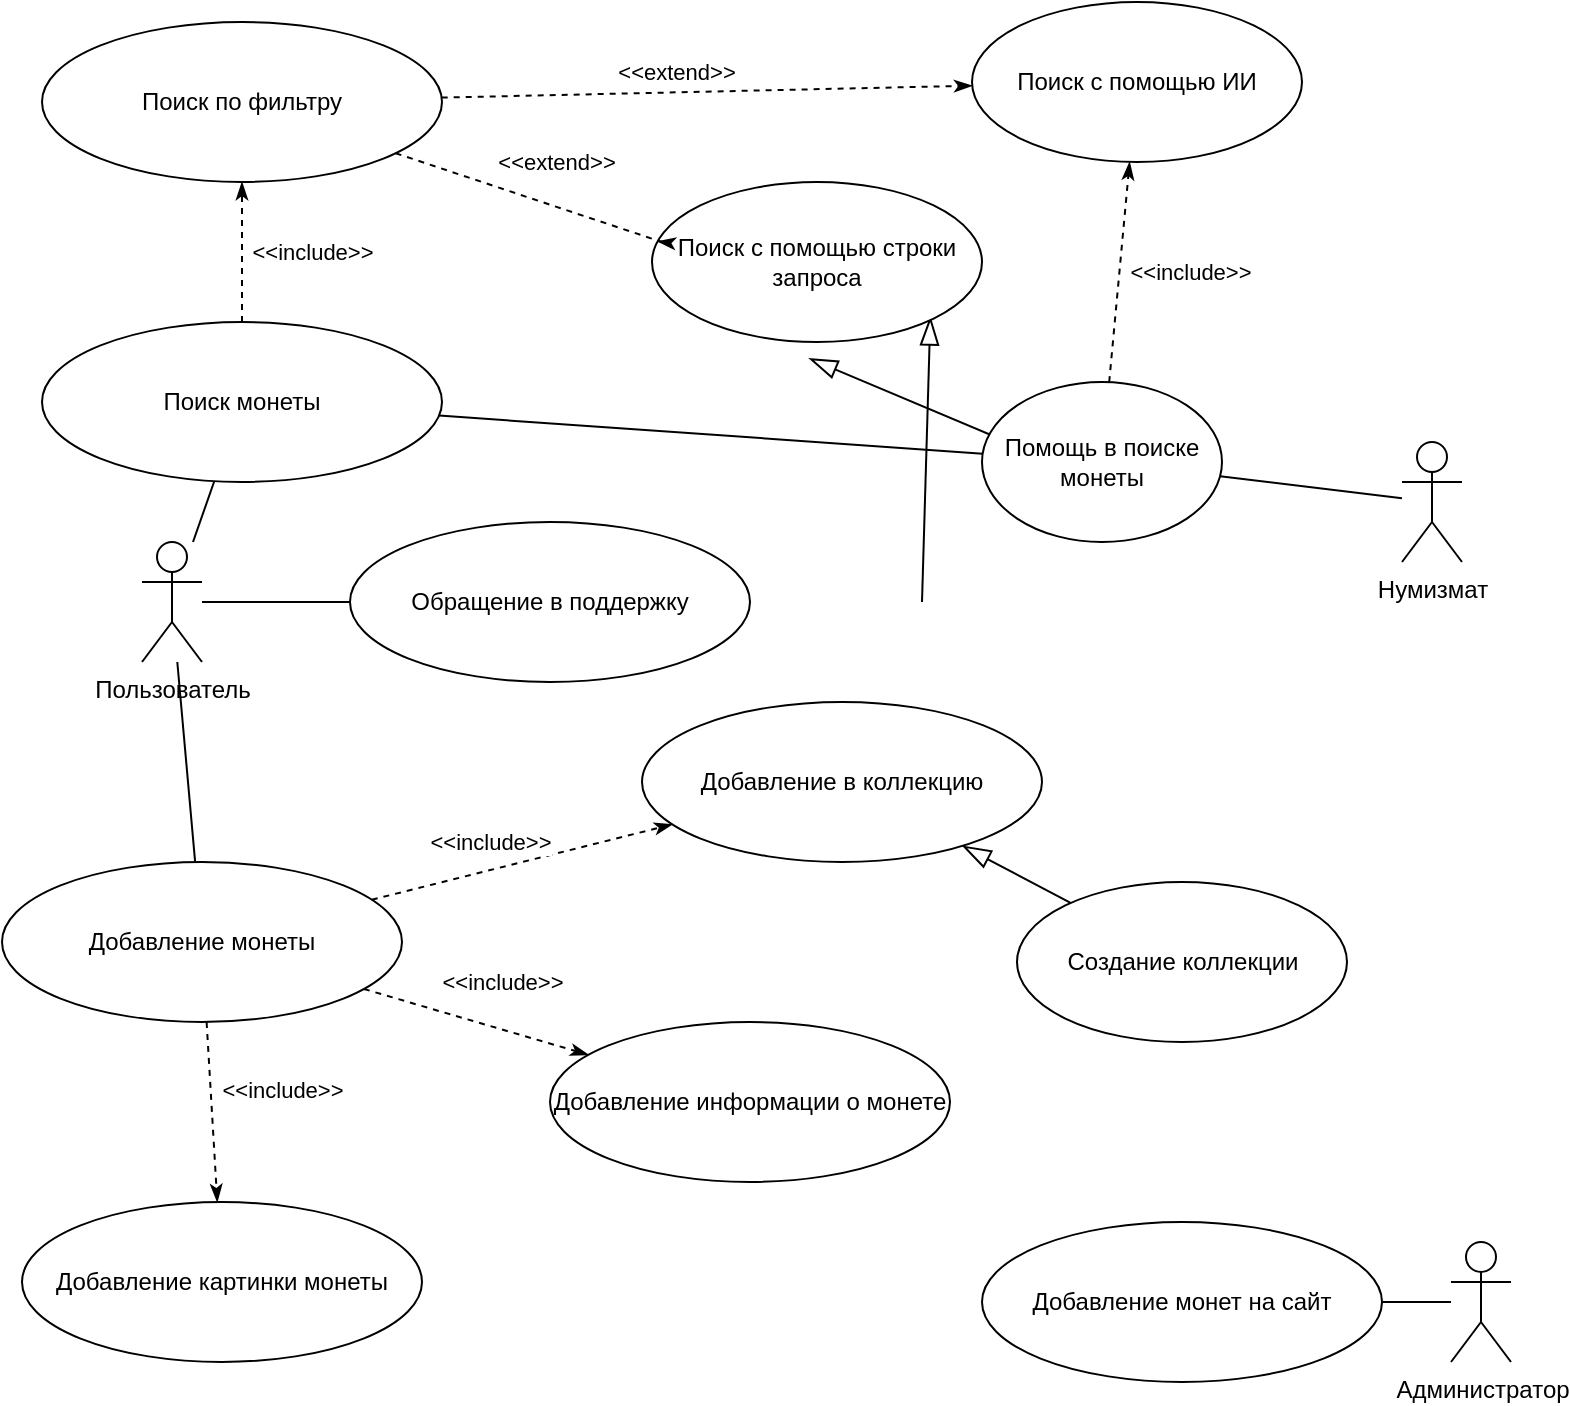 <mxfile version="24.0.5" type="github">
  <diagram name="Страница — 1" id="mdvH1m8hR_8Fk9NDpSXH">
    <mxGraphModel dx="986" dy="687" grid="1" gridSize="10" guides="1" tooltips="1" connect="1" arrows="1" fold="1" page="1" pageScale="1" pageWidth="827" pageHeight="1169" math="0" shadow="0">
      <root>
        <mxCell id="0" />
        <mxCell id="1" parent="0" />
        <mxCell id="BPmx3O7TrGEcnui1N9nM-1" value="Обращение в поддержку" style="ellipse;whiteSpace=wrap;html=1;" parent="1" vertex="1">
          <mxGeometry x="214" y="280" width="200" height="80" as="geometry" />
        </mxCell>
        <mxCell id="BPmx3O7TrGEcnui1N9nM-2" value="Пользователь" style="shape=umlActor;verticalLabelPosition=bottom;verticalAlign=top;html=1;outlineConnect=0;" parent="1" vertex="1">
          <mxGeometry x="110" y="290" width="30" height="60" as="geometry" />
        </mxCell>
        <mxCell id="BPmx3O7TrGEcnui1N9nM-3" value="Администратор" style="shape=umlActor;verticalLabelPosition=bottom;verticalAlign=top;html=1;outlineConnect=0;" parent="1" vertex="1">
          <mxGeometry x="764.5" y="640" width="30" height="60" as="geometry" />
        </mxCell>
        <mxCell id="BPmx3O7TrGEcnui1N9nM-7" value="" style="endArrow=none;html=1;rounded=0;" parent="1" source="BPmx3O7TrGEcnui1N9nM-2" target="BPmx3O7TrGEcnui1N9nM-1" edge="1">
          <mxGeometry width="50" height="50" relative="1" as="geometry">
            <mxPoint x="510" y="520" as="sourcePoint" />
            <mxPoint x="560" y="470" as="targetPoint" />
          </mxGeometry>
        </mxCell>
        <mxCell id="BPmx3O7TrGEcnui1N9nM-8" value="Добавление монет на сайт" style="ellipse;whiteSpace=wrap;html=1;" parent="1" vertex="1">
          <mxGeometry x="530" y="630" width="200" height="80" as="geometry" />
        </mxCell>
        <mxCell id="BPmx3O7TrGEcnui1N9nM-9" value="" style="endArrow=none;html=1;rounded=0;" parent="1" source="BPmx3O7TrGEcnui1N9nM-3" target="BPmx3O7TrGEcnui1N9nM-8" edge="1">
          <mxGeometry width="50" height="50" relative="1" as="geometry">
            <mxPoint x="184.5" y="398" as="sourcePoint" />
            <mxPoint x="336.5" y="479" as="targetPoint" />
          </mxGeometry>
        </mxCell>
        <mxCell id="BPmx3O7TrGEcnui1N9nM-10" value="Добавление монеты" style="ellipse;whiteSpace=wrap;html=1;" parent="1" vertex="1">
          <mxGeometry x="40" y="450" width="200" height="80" as="geometry" />
        </mxCell>
        <mxCell id="BPmx3O7TrGEcnui1N9nM-11" value="" style="endArrow=none;html=1;rounded=0;" parent="1" source="BPmx3O7TrGEcnui1N9nM-10" target="BPmx3O7TrGEcnui1N9nM-2" edge="1">
          <mxGeometry width="50" height="50" relative="1" as="geometry">
            <mxPoint x="420" y="440" as="sourcePoint" />
            <mxPoint x="470" y="390" as="targetPoint" />
          </mxGeometry>
        </mxCell>
        <mxCell id="BPmx3O7TrGEcnui1N9nM-13" value="Поиск монеты" style="ellipse;whiteSpace=wrap;html=1;" parent="1" vertex="1">
          <mxGeometry x="60" y="180" width="200" height="80" as="geometry" />
        </mxCell>
        <mxCell id="BPmx3O7TrGEcnui1N9nM-14" value="" style="endArrow=none;html=1;rounded=0;" parent="1" source="BPmx3O7TrGEcnui1N9nM-2" target="BPmx3O7TrGEcnui1N9nM-13" edge="1">
          <mxGeometry width="50" height="50" relative="1" as="geometry">
            <mxPoint x="430" y="480" as="sourcePoint" />
            <mxPoint x="480" y="430" as="targetPoint" />
          </mxGeometry>
        </mxCell>
        <mxCell id="BPmx3O7TrGEcnui1N9nM-18" value="Поиск по фильтру" style="ellipse;whiteSpace=wrap;html=1;" parent="1" vertex="1">
          <mxGeometry x="60" y="30" width="200" height="80" as="geometry" />
        </mxCell>
        <mxCell id="BPmx3O7TrGEcnui1N9nM-21" value="" style="endArrow=classicThin;dashed=1;html=1;rounded=0;startArrow=none;startFill=0;endFill=1;" parent="1" source="BPmx3O7TrGEcnui1N9nM-13" target="BPmx3O7TrGEcnui1N9nM-18" edge="1">
          <mxGeometry width="50" height="50" relative="1" as="geometry">
            <mxPoint x="410" y="410" as="sourcePoint" />
            <mxPoint x="460" y="360" as="targetPoint" />
          </mxGeometry>
        </mxCell>
        <mxCell id="BPmx3O7TrGEcnui1N9nM-22" value="&amp;lt;&amp;lt;include&amp;gt;&amp;gt;" style="edgeLabel;html=1;align=center;verticalAlign=middle;resizable=0;points=[];" parent="BPmx3O7TrGEcnui1N9nM-21" vertex="1" connectable="0">
          <mxGeometry x="0.01" y="-2" relative="1" as="geometry">
            <mxPoint x="33" as="offset" />
          </mxGeometry>
        </mxCell>
        <mxCell id="BPmx3O7TrGEcnui1N9nM-26" value="" style="endArrow=blockThin;html=1;rounded=0;endFill=0;endSize=12;" parent="1" source="BPmx3O7TrGEcnui1N9nM-20" edge="1">
          <mxGeometry width="50" height="50" relative="1" as="geometry">
            <mxPoint x="500" y="320" as="sourcePoint" />
            <mxPoint x="504.172" y="177.293" as="targetPoint" />
          </mxGeometry>
        </mxCell>
        <mxCell id="BPmx3O7TrGEcnui1N9nM-27" value="" style="endArrow=blockThin;html=1;rounded=0;endFill=0;endSize=12;" parent="1" source="BPmx3O7TrGEcnui1N9nM-19" edge="1">
          <mxGeometry width="50" height="50" relative="1" as="geometry">
            <mxPoint x="569" y="251" as="sourcePoint" />
            <mxPoint x="443.531" y="198.216" as="targetPoint" />
          </mxGeometry>
        </mxCell>
        <mxCell id="BPmx3O7TrGEcnui1N9nM-28" value="Добавление в коллекцию" style="ellipse;whiteSpace=wrap;html=1;" parent="1" vertex="1">
          <mxGeometry x="360" y="370" width="200" height="80" as="geometry" />
        </mxCell>
        <mxCell id="BPmx3O7TrGEcnui1N9nM-30" value="Добавление картинки монеты" style="ellipse;whiteSpace=wrap;html=1;" parent="1" vertex="1">
          <mxGeometry x="50" y="620" width="200" height="80" as="geometry" />
        </mxCell>
        <mxCell id="C62FpuVoVXCwqaJ_DgfJ-1" value="" style="endArrow=classicThin;dashed=1;html=1;rounded=0;startArrow=none;startFill=0;endFill=1;" edge="1" parent="1" source="BPmx3O7TrGEcnui1N9nM-10" target="BPmx3O7TrGEcnui1N9nM-28">
          <mxGeometry width="50" height="50" relative="1" as="geometry">
            <mxPoint x="280" y="340" as="sourcePoint" />
            <mxPoint x="368" y="113" as="targetPoint" />
          </mxGeometry>
        </mxCell>
        <mxCell id="C62FpuVoVXCwqaJ_DgfJ-2" value="&amp;lt;&amp;lt;include&amp;gt;&amp;gt;" style="edgeLabel;html=1;align=center;verticalAlign=middle;resizable=0;points=[];" vertex="1" connectable="0" parent="C62FpuVoVXCwqaJ_DgfJ-1">
          <mxGeometry x="0.01" y="-2" relative="1" as="geometry">
            <mxPoint x="-17" y="-12" as="offset" />
          </mxGeometry>
        </mxCell>
        <mxCell id="C62FpuVoVXCwqaJ_DgfJ-3" value="" style="endArrow=classicThin;dashed=1;html=1;rounded=0;startArrow=none;startFill=0;endFill=1;" edge="1" parent="1" source="BPmx3O7TrGEcnui1N9nM-10" target="BPmx3O7TrGEcnui1N9nM-30">
          <mxGeometry width="50" height="50" relative="1" as="geometry">
            <mxPoint x="236" y="479" as="sourcePoint" />
            <mxPoint x="394" y="441" as="targetPoint" />
          </mxGeometry>
        </mxCell>
        <mxCell id="C62FpuVoVXCwqaJ_DgfJ-4" value="&amp;lt;&amp;lt;include&amp;gt;&amp;gt;" style="edgeLabel;html=1;align=center;verticalAlign=middle;resizable=0;points=[];" vertex="1" connectable="0" parent="C62FpuVoVXCwqaJ_DgfJ-3">
          <mxGeometry x="0.01" y="-2" relative="1" as="geometry">
            <mxPoint x="37" y="-12" as="offset" />
          </mxGeometry>
        </mxCell>
        <mxCell id="C62FpuVoVXCwqaJ_DgfJ-5" value="Создание коллекции" style="ellipse;whiteSpace=wrap;html=1;" vertex="1" parent="1">
          <mxGeometry x="547.5" y="460" width="165" height="80" as="geometry" />
        </mxCell>
        <mxCell id="C62FpuVoVXCwqaJ_DgfJ-6" value="" style="endArrow=blockThin;html=1;rounded=0;endFill=0;endSize=12;" edge="1" parent="1" source="C62FpuVoVXCwqaJ_DgfJ-5" target="BPmx3O7TrGEcnui1N9nM-28">
          <mxGeometry width="50" height="50" relative="1" as="geometry">
            <mxPoint x="632" y="666" as="sourcePoint" />
            <mxPoint x="598" y="450" as="targetPoint" />
          </mxGeometry>
        </mxCell>
        <mxCell id="C62FpuVoVXCwqaJ_DgfJ-7" value="Добавление информации о монете" style="ellipse;whiteSpace=wrap;html=1;" vertex="1" parent="1">
          <mxGeometry x="314" y="530" width="200" height="80" as="geometry" />
        </mxCell>
        <mxCell id="C62FpuVoVXCwqaJ_DgfJ-8" value="" style="endArrow=classicThin;dashed=1;html=1;rounded=0;startArrow=none;startFill=0;endFill=1;" edge="1" parent="1" source="BPmx3O7TrGEcnui1N9nM-10" target="C62FpuVoVXCwqaJ_DgfJ-7">
          <mxGeometry width="50" height="50" relative="1" as="geometry">
            <mxPoint x="235" y="479" as="sourcePoint" />
            <mxPoint x="385" y="441" as="targetPoint" />
          </mxGeometry>
        </mxCell>
        <mxCell id="C62FpuVoVXCwqaJ_DgfJ-9" value="&amp;lt;&amp;lt;include&amp;gt;&amp;gt;" style="edgeLabel;html=1;align=center;verticalAlign=middle;resizable=0;points=[];" vertex="1" connectable="0" parent="C62FpuVoVXCwqaJ_DgfJ-8">
          <mxGeometry x="0.01" y="-2" relative="1" as="geometry">
            <mxPoint x="13" y="-22" as="offset" />
          </mxGeometry>
        </mxCell>
        <mxCell id="C62FpuVoVXCwqaJ_DgfJ-10" value="Нумизмат" style="shape=umlActor;verticalLabelPosition=bottom;verticalAlign=top;html=1;outlineConnect=0;" vertex="1" parent="1">
          <mxGeometry x="740" y="240" width="30" height="60" as="geometry" />
        </mxCell>
        <mxCell id="C62FpuVoVXCwqaJ_DgfJ-19" value="Поиск с помощью ИИ" style="ellipse;whiteSpace=wrap;html=1;" vertex="1" parent="1">
          <mxGeometry x="525" y="20" width="165" height="80" as="geometry" />
        </mxCell>
        <mxCell id="C62FpuVoVXCwqaJ_DgfJ-21" value="" style="endArrow=classicThin;dashed=1;html=1;rounded=0;startArrow=none;startFill=0;endFill=1;" edge="1" parent="1" source="BPmx3O7TrGEcnui1N9nM-18" target="C62FpuVoVXCwqaJ_DgfJ-19">
          <mxGeometry width="50" height="50" relative="1" as="geometry">
            <mxPoint x="410" y="138" as="sourcePoint" />
            <mxPoint x="560" y="100" as="targetPoint" />
          </mxGeometry>
        </mxCell>
        <mxCell id="C62FpuVoVXCwqaJ_DgfJ-22" value="&amp;lt;&amp;lt;extend&amp;gt;&amp;gt;" style="edgeLabel;html=1;align=center;verticalAlign=middle;resizable=0;points=[];" vertex="1" connectable="0" parent="C62FpuVoVXCwqaJ_DgfJ-21">
          <mxGeometry x="0.01" y="-2" relative="1" as="geometry">
            <mxPoint x="-17" y="-12" as="offset" />
          </mxGeometry>
        </mxCell>
        <mxCell id="C62FpuVoVXCwqaJ_DgfJ-23" value="Поиск с помощью строки запроса" style="ellipse;whiteSpace=wrap;html=1;" vertex="1" parent="1">
          <mxGeometry x="365" y="110" width="165" height="80" as="geometry" />
        </mxCell>
        <mxCell id="C62FpuVoVXCwqaJ_DgfJ-24" value="" style="endArrow=classicThin;dashed=1;html=1;rounded=0;startArrow=none;startFill=0;endFill=1;" edge="1" parent="1" target="C62FpuVoVXCwqaJ_DgfJ-23" source="BPmx3O7TrGEcnui1N9nM-18">
          <mxGeometry width="50" height="50" relative="1" as="geometry">
            <mxPoint x="240" y="140" as="sourcePoint" />
            <mxPoint x="540" y="170" as="targetPoint" />
            <Array as="points">
              <mxPoint x="370" y="140" />
            </Array>
          </mxGeometry>
        </mxCell>
        <mxCell id="C62FpuVoVXCwqaJ_DgfJ-25" value="&amp;lt;&amp;lt;extend&amp;gt;&amp;gt;" style="edgeLabel;html=1;align=center;verticalAlign=middle;resizable=0;points=[];" vertex="1" connectable="0" parent="C62FpuVoVXCwqaJ_DgfJ-24">
          <mxGeometry x="0.01" y="-2" relative="1" as="geometry">
            <mxPoint x="12" y="-21" as="offset" />
          </mxGeometry>
        </mxCell>
        <mxCell id="C62FpuVoVXCwqaJ_DgfJ-28" value="" style="endArrow=none;html=1;rounded=0;" edge="1" parent="1" source="C62FpuVoVXCwqaJ_DgfJ-30" target="C62FpuVoVXCwqaJ_DgfJ-10">
          <mxGeometry width="50" height="50" relative="1" as="geometry">
            <mxPoint x="490" y="300" as="sourcePoint" />
            <mxPoint x="540" y="250" as="targetPoint" />
          </mxGeometry>
        </mxCell>
        <mxCell id="C62FpuVoVXCwqaJ_DgfJ-30" value="Помощь в поиске монеты" style="ellipse;whiteSpace=wrap;html=1;" vertex="1" parent="1">
          <mxGeometry x="530" y="210" width="120" height="80" as="geometry" />
        </mxCell>
        <mxCell id="C62FpuVoVXCwqaJ_DgfJ-31" value="" style="endArrow=none;html=1;rounded=0;" edge="1" parent="1" source="BPmx3O7TrGEcnui1N9nM-13" target="C62FpuVoVXCwqaJ_DgfJ-30">
          <mxGeometry width="50" height="50" relative="1" as="geometry">
            <mxPoint x="490" y="330" as="sourcePoint" />
            <mxPoint x="540" y="280" as="targetPoint" />
          </mxGeometry>
        </mxCell>
        <mxCell id="C62FpuVoVXCwqaJ_DgfJ-32" value="" style="endArrow=classicThin;dashed=1;html=1;rounded=0;startArrow=none;startFill=0;endFill=1;" edge="1" parent="1" source="C62FpuVoVXCwqaJ_DgfJ-30" target="C62FpuVoVXCwqaJ_DgfJ-19">
          <mxGeometry width="50" height="50" relative="1" as="geometry">
            <mxPoint x="170" y="190" as="sourcePoint" />
            <mxPoint x="170" y="120" as="targetPoint" />
          </mxGeometry>
        </mxCell>
        <mxCell id="C62FpuVoVXCwqaJ_DgfJ-33" value="&amp;lt;&amp;lt;include&amp;gt;&amp;gt;" style="edgeLabel;html=1;align=center;verticalAlign=middle;resizable=0;points=[];" vertex="1" connectable="0" parent="C62FpuVoVXCwqaJ_DgfJ-32">
          <mxGeometry x="0.01" y="-2" relative="1" as="geometry">
            <mxPoint x="33" as="offset" />
          </mxGeometry>
        </mxCell>
      </root>
    </mxGraphModel>
  </diagram>
</mxfile>
